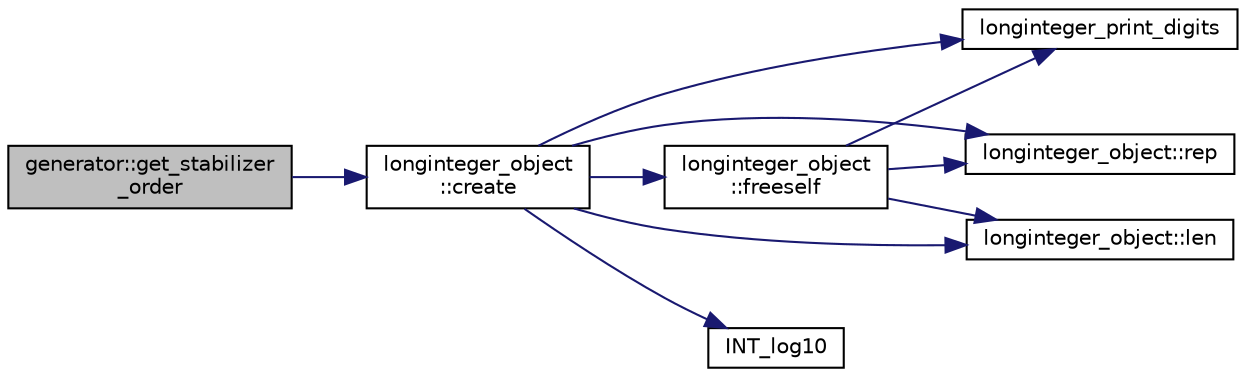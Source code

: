 digraph "generator::get_stabilizer_order"
{
  edge [fontname="Helvetica",fontsize="10",labelfontname="Helvetica",labelfontsize="10"];
  node [fontname="Helvetica",fontsize="10",shape=record];
  rankdir="LR";
  Node9187 [label="generator::get_stabilizer\l_order",height=0.2,width=0.4,color="black", fillcolor="grey75", style="filled", fontcolor="black"];
  Node9187 -> Node9188 [color="midnightblue",fontsize="10",style="solid",fontname="Helvetica"];
  Node9188 [label="longinteger_object\l::create",height=0.2,width=0.4,color="black", fillcolor="white", style="filled",URL="$dd/d7e/classlonginteger__object.html#a95d2eebc60849c3963a49298b1f498c2"];
  Node9188 -> Node9189 [color="midnightblue",fontsize="10",style="solid",fontname="Helvetica"];
  Node9189 [label="longinteger_object\l::freeself",height=0.2,width=0.4,color="black", fillcolor="white", style="filled",URL="$dd/d7e/classlonginteger__object.html#a06450f8c4795d81da6d680830ef958a1"];
  Node9189 -> Node9190 [color="midnightblue",fontsize="10",style="solid",fontname="Helvetica"];
  Node9190 [label="longinteger_print_digits",height=0.2,width=0.4,color="black", fillcolor="white", style="filled",URL="$de/dc5/algebra__and__number__theory_8h.html#ac2bac7b12f5b6440b8dad275cd7a157d"];
  Node9189 -> Node9191 [color="midnightblue",fontsize="10",style="solid",fontname="Helvetica"];
  Node9191 [label="longinteger_object::rep",height=0.2,width=0.4,color="black", fillcolor="white", style="filled",URL="$dd/d7e/classlonginteger__object.html#a3ecaf12738cc721d281c416503f241e2"];
  Node9189 -> Node9192 [color="midnightblue",fontsize="10",style="solid",fontname="Helvetica"];
  Node9192 [label="longinteger_object::len",height=0.2,width=0.4,color="black", fillcolor="white", style="filled",URL="$dd/d7e/classlonginteger__object.html#a0bfeae35be8a6fd44ed7f76413596ab1"];
  Node9188 -> Node9193 [color="midnightblue",fontsize="10",style="solid",fontname="Helvetica"];
  Node9193 [label="INT_log10",height=0.2,width=0.4,color="black", fillcolor="white", style="filled",URL="$de/dc5/algebra__and__number__theory_8h.html#a98bc0a6c562370a355165d2538dac250"];
  Node9188 -> Node9190 [color="midnightblue",fontsize="10",style="solid",fontname="Helvetica"];
  Node9188 -> Node9191 [color="midnightblue",fontsize="10",style="solid",fontname="Helvetica"];
  Node9188 -> Node9192 [color="midnightblue",fontsize="10",style="solid",fontname="Helvetica"];
}
